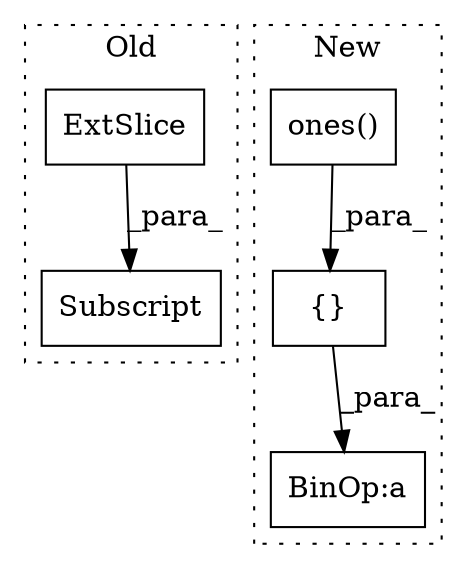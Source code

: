 digraph G {
subgraph cluster0 {
1 [label="ExtSlice" a="85" s="3596" l="3" shape="box"];
3 [label="Subscript" a="63" s="3596,0" l="19,0" shape="box"];
label = "Old";
style="dotted";
}
subgraph cluster1 {
2 [label="ones()" a="75" s="3452,3476" l="11,1" shape="box"];
4 [label="BinOp:a" a="82" s="3701" l="13" shape="box"];
5 [label="{}" a="59" s="3451,3537" l="1,0" shape="box"];
label = "New";
style="dotted";
}
1 -> 3 [label="_para_"];
2 -> 5 [label="_para_"];
5 -> 4 [label="_para_"];
}